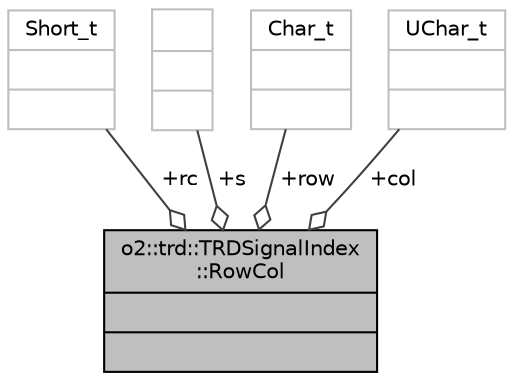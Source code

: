 digraph "o2::trd::TRDSignalIndex::RowCol"
{
 // INTERACTIVE_SVG=YES
  bgcolor="transparent";
  edge [fontname="Helvetica",fontsize="10",labelfontname="Helvetica",labelfontsize="10"];
  node [fontname="Helvetica",fontsize="10",shape=record];
  Node1 [label="{o2::trd::TRDSignalIndex\l::RowCol\n||}",height=0.2,width=0.4,color="black", fillcolor="grey75", style="filled" fontcolor="black"];
  Node2 -> Node1 [color="grey25",fontsize="10",style="solid",label=" +rc" ,arrowhead="odiamond",fontname="Helvetica"];
  Node2 [label="{Short_t\n||}",height=0.2,width=0.4,color="grey75"];
  Node3 -> Node1 [color="grey25",fontsize="10",style="solid",label=" +s" ,arrowhead="odiamond",fontname="Helvetica"];
  Node3 [label="{\n||}",height=0.2,width=0.4,color="grey75"];
  Node4 -> Node1 [color="grey25",fontsize="10",style="solid",label=" +row" ,arrowhead="odiamond",fontname="Helvetica"];
  Node4 [label="{Char_t\n||}",height=0.2,width=0.4,color="grey75"];
  Node5 -> Node1 [color="grey25",fontsize="10",style="solid",label=" +col" ,arrowhead="odiamond",fontname="Helvetica"];
  Node5 [label="{UChar_t\n||}",height=0.2,width=0.4,color="grey75"];
}
